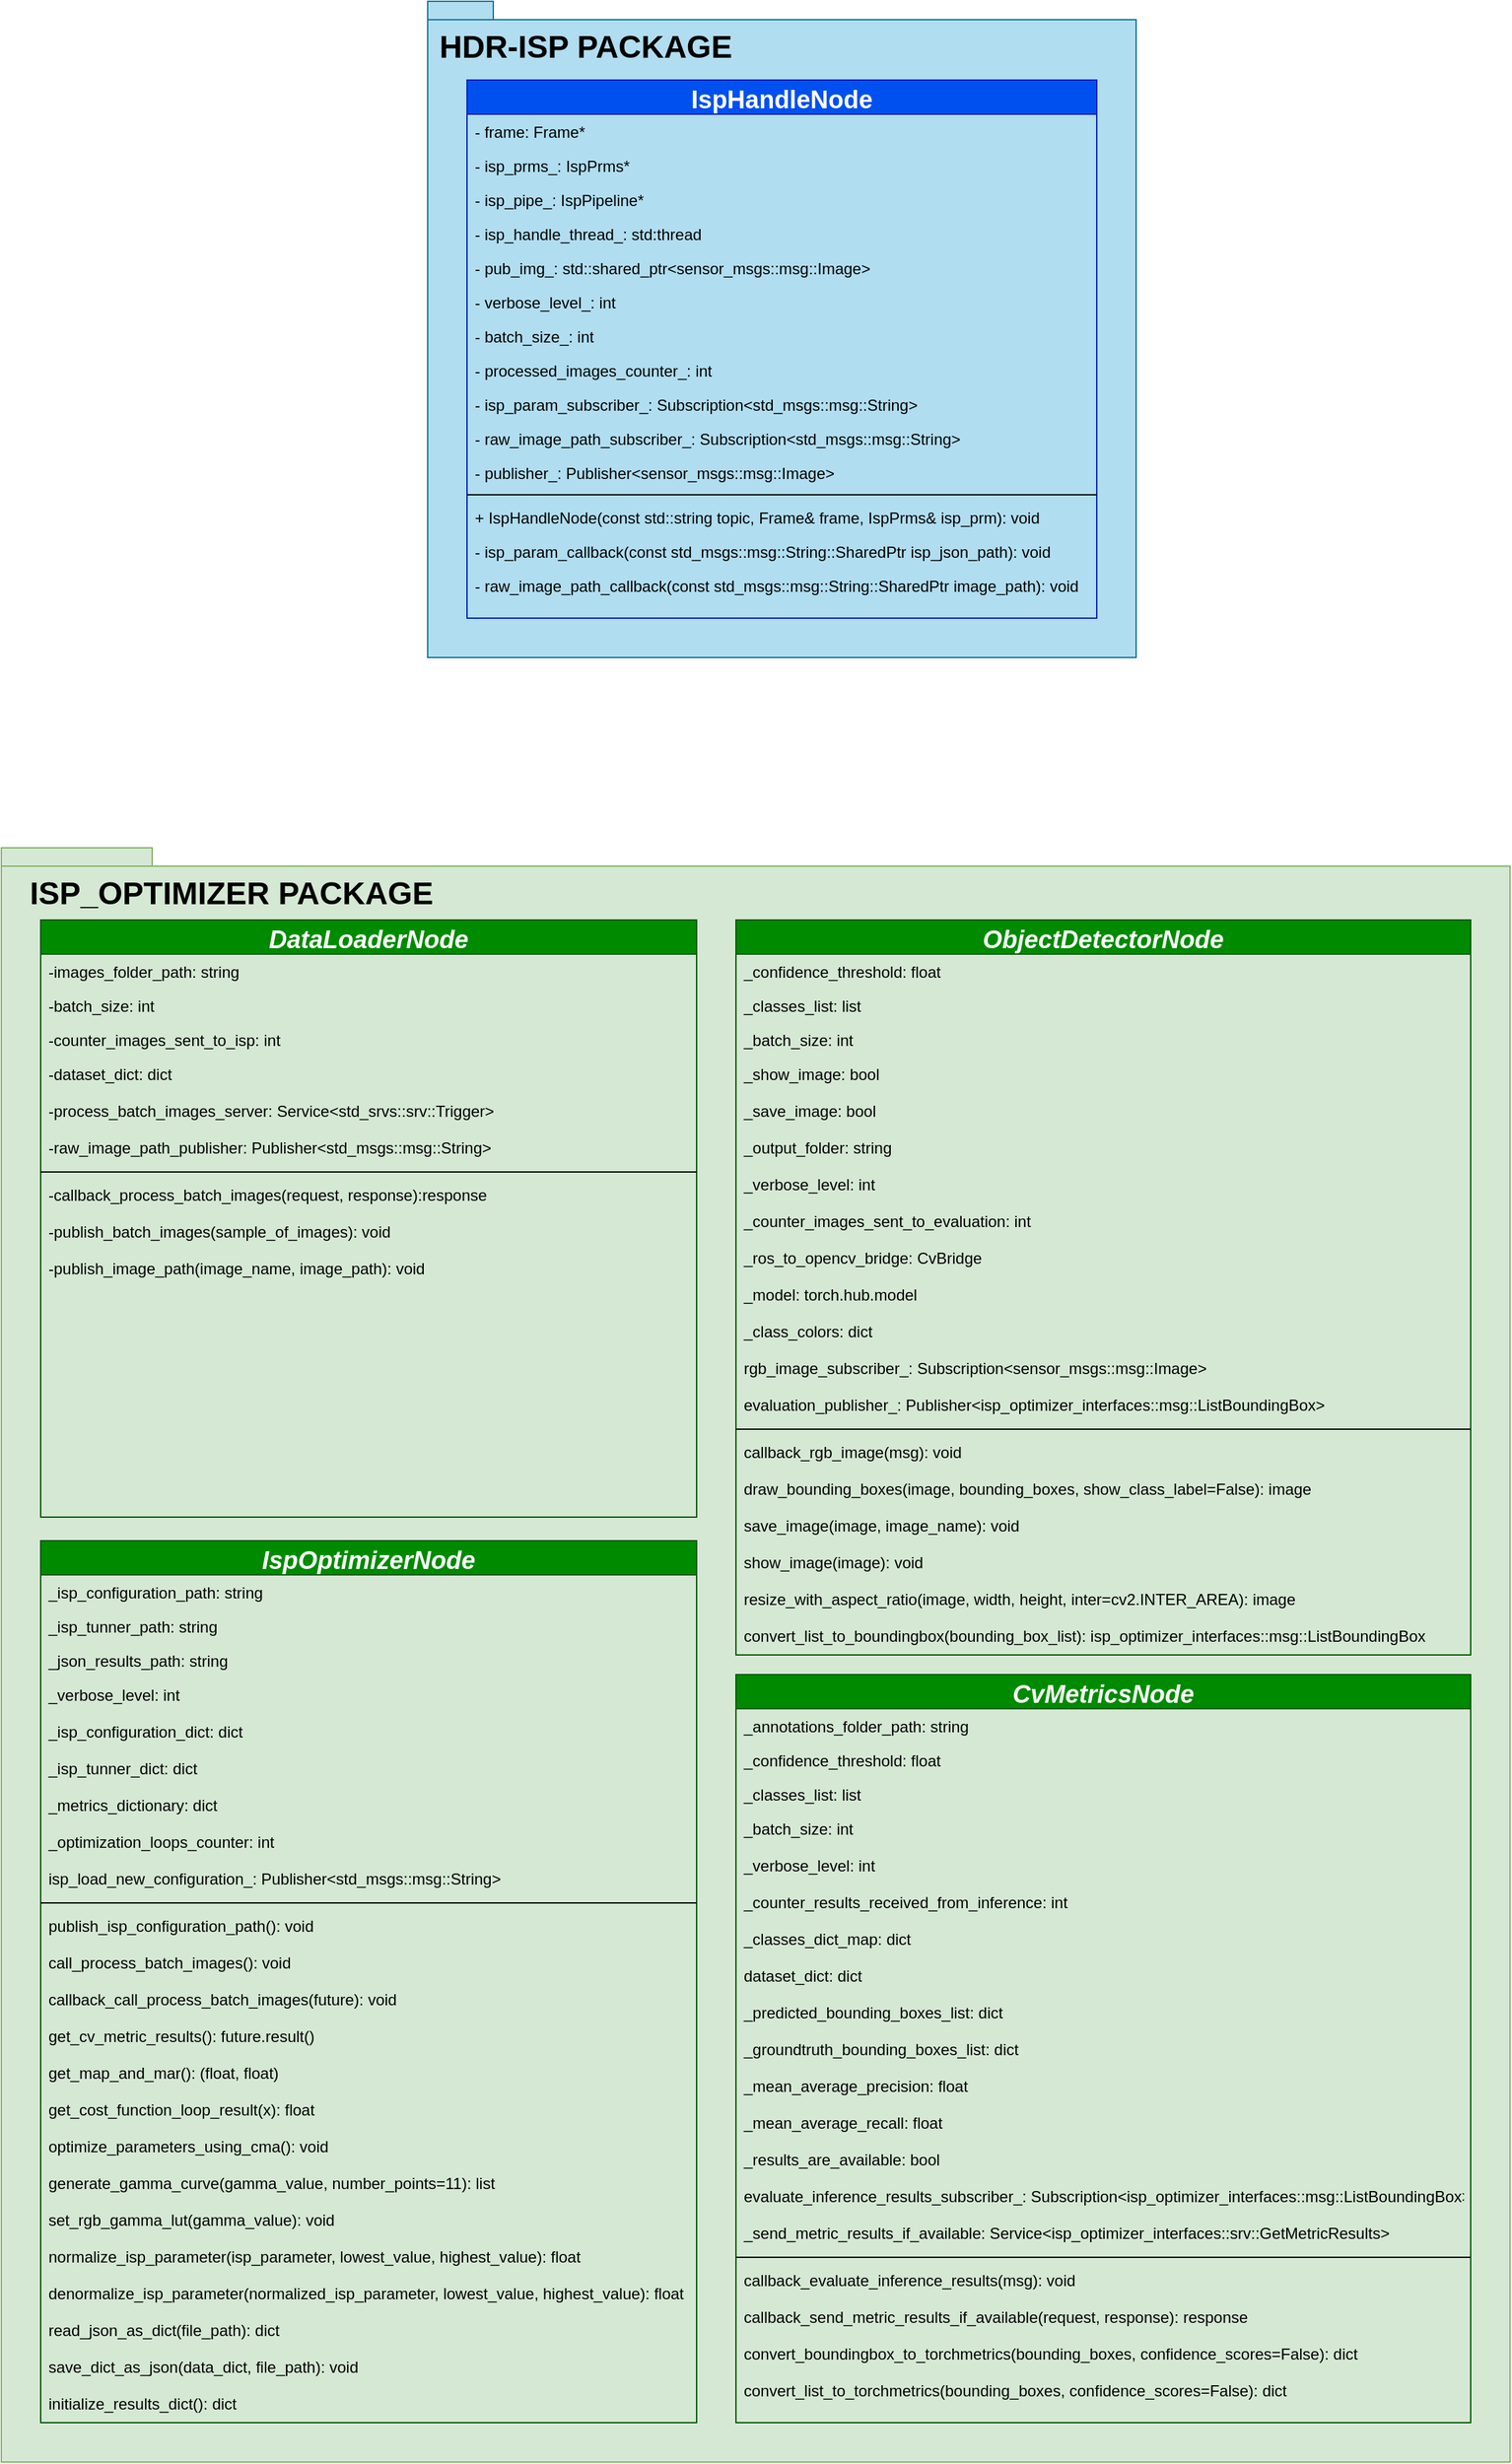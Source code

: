 <mxfile version="24.6.4" type="device" pages="2">
  <diagram id="C5RBs43oDa-KdzZeNtuy" name="Class Diagram">
    <mxGraphModel dx="5607" dy="2650" grid="1" gridSize="10" guides="1" tooltips="1" connect="1" arrows="1" fold="1" page="1" pageScale="1" pageWidth="827" pageHeight="1169" math="0" shadow="0">
      <root>
        <mxCell id="WIyWlLk6GJQsqaUBKTNV-0" />
        <mxCell id="WIyWlLk6GJQsqaUBKTNV-1" parent="WIyWlLk6GJQsqaUBKTNV-0" />
        <mxCell id="kDrnVVFbl9vxIAYJy3f7-69" value="" style="group" vertex="1" connectable="0" parent="WIyWlLk6GJQsqaUBKTNV-1">
          <mxGeometry x="-600" y="980" width="1150" height="1230" as="geometry" />
        </mxCell>
        <mxCell id="kDrnVVFbl9vxIAYJy3f7-65" value="" style="shape=folder;fontStyle=1;spacingTop=10;tabWidth=40;tabHeight=14;tabPosition=left;html=1;whiteSpace=wrap;fillColor=#d5e8d4;strokeColor=#82b366;" vertex="1" parent="kDrnVVFbl9vxIAYJy3f7-69">
          <mxGeometry width="1150" height="1230" as="geometry" />
        </mxCell>
        <mxCell id="zkfFHV4jXpPFQw0GAbJ--0" value="DataLoaderNode" style="swimlane;fontStyle=3;align=center;verticalAlign=middle;childLayout=stackLayout;horizontal=1;startSize=26;horizontalStack=0;resizeParent=1;resizeLast=0;collapsible=1;marginBottom=0;rounded=0;shadow=0;strokeWidth=1;fillColor=#008a00;fontColor=#ffffff;strokeColor=#005700;backgroundOutline=0;fontSize=19;" parent="kDrnVVFbl9vxIAYJy3f7-69" vertex="1">
          <mxGeometry x="30" y="55" width="500" height="455" as="geometry">
            <mxRectangle x="80" y="20" width="160" height="26" as="alternateBounds" />
          </mxGeometry>
        </mxCell>
        <mxCell id="zkfFHV4jXpPFQw0GAbJ--1" value="-images_folder_path: string" style="text;align=left;verticalAlign=top;spacingLeft=4;spacingRight=4;overflow=hidden;rotatable=0;points=[[0,0.5],[1,0.5]];portConstraint=eastwest;" parent="zkfFHV4jXpPFQw0GAbJ--0" vertex="1">
          <mxGeometry y="26" width="500" height="26" as="geometry" />
        </mxCell>
        <mxCell id="zkfFHV4jXpPFQw0GAbJ--2" value="-batch_size: int" style="text;align=left;verticalAlign=top;spacingLeft=4;spacingRight=4;overflow=hidden;rotatable=0;points=[[0,0.5],[1,0.5]];portConstraint=eastwest;rounded=0;shadow=0;html=0;" parent="zkfFHV4jXpPFQw0GAbJ--0" vertex="1">
          <mxGeometry y="52" width="500" height="26" as="geometry" />
        </mxCell>
        <mxCell id="zkfFHV4jXpPFQw0GAbJ--3" value="-counter_images_sent_to_isp: int" style="text;align=left;verticalAlign=top;spacingLeft=4;spacingRight=4;overflow=hidden;rotatable=0;points=[[0,0.5],[1,0.5]];portConstraint=eastwest;rounded=0;shadow=0;html=0;" parent="zkfFHV4jXpPFQw0GAbJ--0" vertex="1">
          <mxGeometry y="78" width="500" height="26" as="geometry" />
        </mxCell>
        <mxCell id="2DIUROAIxmLUo2EhKrVh-1" value="-dataset_dict: dict" style="text;align=left;verticalAlign=top;spacingLeft=4;spacingRight=4;overflow=hidden;rotatable=0;points=[[0,0.5],[1,0.5]];portConstraint=eastwest;" parent="zkfFHV4jXpPFQw0GAbJ--0" vertex="1">
          <mxGeometry y="104" width="500" height="28" as="geometry" />
        </mxCell>
        <mxCell id="2DIUROAIxmLUo2EhKrVh-2" value="-process_batch_images_server: Service&lt;std_srvs::srv::Trigger&gt;" style="text;align=left;verticalAlign=top;spacingLeft=4;spacingRight=4;overflow=hidden;rotatable=0;points=[[0,0.5],[1,0.5]];portConstraint=eastwest;" parent="zkfFHV4jXpPFQw0GAbJ--0" vertex="1">
          <mxGeometry y="132" width="500" height="28" as="geometry" />
        </mxCell>
        <mxCell id="2DIUROAIxmLUo2EhKrVh-3" value="-raw_image_path_publisher: Publisher&lt;std_msgs::msg::String&gt; " style="text;align=left;verticalAlign=top;spacingLeft=4;spacingRight=4;overflow=hidden;rotatable=0;points=[[0,0.5],[1,0.5]];portConstraint=eastwest;" parent="zkfFHV4jXpPFQw0GAbJ--0" vertex="1">
          <mxGeometry y="160" width="500" height="28" as="geometry" />
        </mxCell>
        <mxCell id="zkfFHV4jXpPFQw0GAbJ--4" value="" style="line;html=1;strokeWidth=1;align=left;verticalAlign=middle;spacingTop=-1;spacingLeft=3;spacingRight=3;rotatable=0;labelPosition=right;points=[];portConstraint=eastwest;" parent="zkfFHV4jXpPFQw0GAbJ--0" vertex="1">
          <mxGeometry y="188" width="500" height="8" as="geometry" />
        </mxCell>
        <mxCell id="2DIUROAIxmLUo2EhKrVh-6" value="-callback_process_batch_images(request, response):response" style="text;align=left;verticalAlign=top;spacingLeft=4;spacingRight=4;overflow=hidden;rotatable=0;points=[[0,0.5],[1,0.5]];portConstraint=eastwest;" parent="zkfFHV4jXpPFQw0GAbJ--0" vertex="1">
          <mxGeometry y="196" width="500" height="28" as="geometry" />
        </mxCell>
        <mxCell id="2DIUROAIxmLUo2EhKrVh-7" value="-publish_batch_images(sample_of_images): void" style="text;align=left;verticalAlign=top;spacingLeft=4;spacingRight=4;overflow=hidden;rotatable=0;points=[[0,0.5],[1,0.5]];portConstraint=eastwest;" parent="zkfFHV4jXpPFQw0GAbJ--0" vertex="1">
          <mxGeometry y="224" width="500" height="28" as="geometry" />
        </mxCell>
        <mxCell id="kDrnVVFbl9vxIAYJy3f7-27" value="-publish_image_path(image_name, image_path): void" style="text;align=left;verticalAlign=top;spacingLeft=4;spacingRight=4;overflow=hidden;rotatable=0;points=[[0,0.5],[1,0.5]];portConstraint=eastwest;" vertex="1" parent="zkfFHV4jXpPFQw0GAbJ--0">
          <mxGeometry y="252" width="500" height="28" as="geometry" />
        </mxCell>
        <mxCell id="2DIUROAIxmLUo2EhKrVh-14" value="ObjectDetectorNode" style="swimlane;fontStyle=3;align=center;verticalAlign=middle;childLayout=stackLayout;horizontal=1;startSize=26;horizontalStack=0;resizeParent=1;resizeLast=0;collapsible=1;marginBottom=0;rounded=0;shadow=0;strokeWidth=1;fillColor=#008a00;fontColor=#ffffff;strokeColor=#005700;backgroundOutline=0;fontSize=19;" parent="kDrnVVFbl9vxIAYJy3f7-69" vertex="1">
          <mxGeometry x="560" y="55" width="560" height="560" as="geometry">
            <mxRectangle x="80" y="20" width="160" height="26" as="alternateBounds" />
          </mxGeometry>
        </mxCell>
        <mxCell id="2DIUROAIxmLUo2EhKrVh-15" value="_confidence_threshold: float" style="text;align=left;verticalAlign=top;spacingLeft=4;spacingRight=4;overflow=hidden;rotatable=0;points=[[0,0.5],[1,0.5]];portConstraint=eastwest;" parent="2DIUROAIxmLUo2EhKrVh-14" vertex="1">
          <mxGeometry y="26" width="560" height="26" as="geometry" />
        </mxCell>
        <mxCell id="2DIUROAIxmLUo2EhKrVh-17" value="_classes_list: list" style="text;align=left;verticalAlign=top;spacingLeft=4;spacingRight=4;overflow=hidden;rotatable=0;points=[[0,0.5],[1,0.5]];portConstraint=eastwest;rounded=0;shadow=0;html=0;" parent="2DIUROAIxmLUo2EhKrVh-14" vertex="1">
          <mxGeometry y="52" width="560" height="26" as="geometry" />
        </mxCell>
        <mxCell id="2DIUROAIxmLUo2EhKrVh-16" value="_batch_size: int" style="text;align=left;verticalAlign=top;spacingLeft=4;spacingRight=4;overflow=hidden;rotatable=0;points=[[0,0.5],[1,0.5]];portConstraint=eastwest;rounded=0;shadow=0;html=0;" parent="2DIUROAIxmLUo2EhKrVh-14" vertex="1">
          <mxGeometry y="78" width="560" height="26" as="geometry" />
        </mxCell>
        <mxCell id="2DIUROAIxmLUo2EhKrVh-18" value="_show_image: bool" style="text;align=left;verticalAlign=top;spacingLeft=4;spacingRight=4;overflow=hidden;rotatable=0;points=[[0,0.5],[1,0.5]];portConstraint=eastwest;" parent="2DIUROAIxmLUo2EhKrVh-14" vertex="1">
          <mxGeometry y="104" width="560" height="28" as="geometry" />
        </mxCell>
        <mxCell id="kDrnVVFbl9vxIAYJy3f7-31" value="_save_image: bool" style="text;align=left;verticalAlign=top;spacingLeft=4;spacingRight=4;overflow=hidden;rotatable=0;points=[[0,0.5],[1,0.5]];portConstraint=eastwest;" vertex="1" parent="2DIUROAIxmLUo2EhKrVh-14">
          <mxGeometry y="132" width="560" height="28" as="geometry" />
        </mxCell>
        <mxCell id="kDrnVVFbl9vxIAYJy3f7-32" value="_output_folder: string" style="text;align=left;verticalAlign=top;spacingLeft=4;spacingRight=4;overflow=hidden;rotatable=0;points=[[0,0.5],[1,0.5]];portConstraint=eastwest;" vertex="1" parent="2DIUROAIxmLUo2EhKrVh-14">
          <mxGeometry y="160" width="560" height="28" as="geometry" />
        </mxCell>
        <mxCell id="kDrnVVFbl9vxIAYJy3f7-33" value="_verbose_level: int" style="text;align=left;verticalAlign=top;spacingLeft=4;spacingRight=4;overflow=hidden;rotatable=0;points=[[0,0.5],[1,0.5]];portConstraint=eastwest;" vertex="1" parent="2DIUROAIxmLUo2EhKrVh-14">
          <mxGeometry y="188" width="560" height="28" as="geometry" />
        </mxCell>
        <mxCell id="kDrnVVFbl9vxIAYJy3f7-34" value="_counter_images_sent_to_evaluation: int" style="text;align=left;verticalAlign=top;spacingLeft=4;spacingRight=4;overflow=hidden;rotatable=0;points=[[0,0.5],[1,0.5]];portConstraint=eastwest;" vertex="1" parent="2DIUROAIxmLUo2EhKrVh-14">
          <mxGeometry y="216" width="560" height="28" as="geometry" />
        </mxCell>
        <mxCell id="kDrnVVFbl9vxIAYJy3f7-35" value="_ros_to_opencv_bridge: CvBridge" style="text;align=left;verticalAlign=top;spacingLeft=4;spacingRight=4;overflow=hidden;rotatable=0;points=[[0,0.5],[1,0.5]];portConstraint=eastwest;" vertex="1" parent="2DIUROAIxmLUo2EhKrVh-14">
          <mxGeometry y="244" width="560" height="28" as="geometry" />
        </mxCell>
        <mxCell id="kDrnVVFbl9vxIAYJy3f7-36" value="_model: torch.hub.model" style="text;align=left;verticalAlign=top;spacingLeft=4;spacingRight=4;overflow=hidden;rotatable=0;points=[[0,0.5],[1,0.5]];portConstraint=eastwest;" vertex="1" parent="2DIUROAIxmLUo2EhKrVh-14">
          <mxGeometry y="272" width="560" height="28" as="geometry" />
        </mxCell>
        <mxCell id="kDrnVVFbl9vxIAYJy3f7-37" value="_class_colors: dict" style="text;align=left;verticalAlign=top;spacingLeft=4;spacingRight=4;overflow=hidden;rotatable=0;points=[[0,0.5],[1,0.5]];portConstraint=eastwest;" vertex="1" parent="2DIUROAIxmLUo2EhKrVh-14">
          <mxGeometry y="300" width="560" height="28" as="geometry" />
        </mxCell>
        <mxCell id="2DIUROAIxmLUo2EhKrVh-19" value="rgb_image_subscriber_: Subscription&lt;sensor_msgs::msg::Image&gt;" style="text;align=left;verticalAlign=top;spacingLeft=4;spacingRight=4;overflow=hidden;rotatable=0;points=[[0,0.5],[1,0.5]];portConstraint=eastwest;" parent="2DIUROAIxmLUo2EhKrVh-14" vertex="1">
          <mxGeometry y="328" width="560" height="28" as="geometry" />
        </mxCell>
        <mxCell id="2DIUROAIxmLUo2EhKrVh-20" value="evaluation_publisher_: Publisher&lt;isp_optimizer_interfaces::msg::ListBoundingBox&gt;" style="text;align=left;verticalAlign=top;spacingLeft=4;spacingRight=4;overflow=hidden;rotatable=0;points=[[0,0.5],[1,0.5]];portConstraint=eastwest;" parent="2DIUROAIxmLUo2EhKrVh-14" vertex="1">
          <mxGeometry y="356" width="560" height="28" as="geometry" />
        </mxCell>
        <mxCell id="2DIUROAIxmLUo2EhKrVh-21" value="" style="line;html=1;strokeWidth=1;align=left;verticalAlign=middle;spacingTop=-1;spacingLeft=3;spacingRight=3;rotatable=0;labelPosition=right;points=[];portConstraint=eastwest;" parent="2DIUROAIxmLUo2EhKrVh-14" vertex="1">
          <mxGeometry y="384" width="560" height="8" as="geometry" />
        </mxCell>
        <mxCell id="2DIUROAIxmLUo2EhKrVh-22" value="callback_rgb_image(msg): void" style="text;align=left;verticalAlign=top;spacingLeft=4;spacingRight=4;overflow=hidden;rotatable=0;points=[[0,0.5],[1,0.5]];portConstraint=eastwest;" parent="2DIUROAIxmLUo2EhKrVh-14" vertex="1">
          <mxGeometry y="392" width="560" height="28" as="geometry" />
        </mxCell>
        <mxCell id="2DIUROAIxmLUo2EhKrVh-23" value="draw_bounding_boxes(image, bounding_boxes, show_class_label=False): image" style="text;align=left;verticalAlign=top;spacingLeft=4;spacingRight=4;overflow=hidden;rotatable=0;points=[[0,0.5],[1,0.5]];portConstraint=eastwest;" parent="2DIUROAIxmLUo2EhKrVh-14" vertex="1">
          <mxGeometry y="420" width="560" height="28" as="geometry" />
        </mxCell>
        <mxCell id="2DIUROAIxmLUo2EhKrVh-24" value="save_image(image, image_name): void" style="text;align=left;verticalAlign=top;spacingLeft=4;spacingRight=4;overflow=hidden;rotatable=0;points=[[0,0.5],[1,0.5]];portConstraint=eastwest;" parent="2DIUROAIxmLUo2EhKrVh-14" vertex="1">
          <mxGeometry y="448" width="560" height="28" as="geometry" />
        </mxCell>
        <mxCell id="2DIUROAIxmLUo2EhKrVh-25" value="show_image(image): void" style="text;align=left;verticalAlign=top;spacingLeft=4;spacingRight=4;overflow=hidden;rotatable=0;points=[[0,0.5],[1,0.5]];portConstraint=eastwest;" parent="2DIUROAIxmLUo2EhKrVh-14" vertex="1">
          <mxGeometry y="476" width="560" height="28" as="geometry" />
        </mxCell>
        <mxCell id="kDrnVVFbl9vxIAYJy3f7-38" value="resize_with_aspect_ratio(image, width, height, inter=cv2.INTER_AREA): image" style="text;align=left;verticalAlign=top;spacingLeft=4;spacingRight=4;overflow=hidden;rotatable=0;points=[[0,0.5],[1,0.5]];portConstraint=eastwest;" vertex="1" parent="2DIUROAIxmLUo2EhKrVh-14">
          <mxGeometry y="504" width="560" height="28" as="geometry" />
        </mxCell>
        <mxCell id="kDrnVVFbl9vxIAYJy3f7-39" value="convert_list_to_boundingbox(bounding_box_list): isp_optimizer_interfaces::msg::ListBoundingBox" style="text;align=left;verticalAlign=top;spacingLeft=4;spacingRight=4;overflow=hidden;rotatable=0;points=[[0,0.5],[1,0.5]];portConstraint=eastwest;" vertex="1" parent="2DIUROAIxmLUo2EhKrVh-14">
          <mxGeometry y="532" width="560" height="28" as="geometry" />
        </mxCell>
        <mxCell id="kDrnVVFbl9vxIAYJy3f7-0" value="CvMetricsNode" style="swimlane;fontStyle=3;align=center;verticalAlign=middle;childLayout=stackLayout;horizontal=1;startSize=26;horizontalStack=0;resizeParent=1;resizeLast=0;collapsible=1;marginBottom=0;rounded=0;shadow=0;strokeWidth=1;fillColor=#008a00;fontColor=#ffffff;strokeColor=#005700;backgroundOutline=0;fontSize=19;" vertex="1" parent="kDrnVVFbl9vxIAYJy3f7-69">
          <mxGeometry x="560" y="630" width="560" height="570" as="geometry">
            <mxRectangle x="80" y="20" width="160" height="26" as="alternateBounds" />
          </mxGeometry>
        </mxCell>
        <mxCell id="kDrnVVFbl9vxIAYJy3f7-1" value="_annotations_folder_path: string" style="text;align=left;verticalAlign=top;spacingLeft=4;spacingRight=4;overflow=hidden;rotatable=0;points=[[0,0.5],[1,0.5]];portConstraint=eastwest;" vertex="1" parent="kDrnVVFbl9vxIAYJy3f7-0">
          <mxGeometry y="26" width="560" height="26" as="geometry" />
        </mxCell>
        <mxCell id="kDrnVVFbl9vxIAYJy3f7-2" value="_confidence_threshold: float" style="text;align=left;verticalAlign=top;spacingLeft=4;spacingRight=4;overflow=hidden;rotatable=0;points=[[0,0.5],[1,0.5]];portConstraint=eastwest;rounded=0;shadow=0;html=0;" vertex="1" parent="kDrnVVFbl9vxIAYJy3f7-0">
          <mxGeometry y="52" width="560" height="26" as="geometry" />
        </mxCell>
        <mxCell id="kDrnVVFbl9vxIAYJy3f7-3" value="_classes_list: list" style="text;align=left;verticalAlign=top;spacingLeft=4;spacingRight=4;overflow=hidden;rotatable=0;points=[[0,0.5],[1,0.5]];portConstraint=eastwest;rounded=0;shadow=0;html=0;" vertex="1" parent="kDrnVVFbl9vxIAYJy3f7-0">
          <mxGeometry y="78" width="560" height="26" as="geometry" />
        </mxCell>
        <mxCell id="kDrnVVFbl9vxIAYJy3f7-4" value="_batch_size: int" style="text;align=left;verticalAlign=top;spacingLeft=4;spacingRight=4;overflow=hidden;rotatable=0;points=[[0,0.5],[1,0.5]];portConstraint=eastwest;" vertex="1" parent="kDrnVVFbl9vxIAYJy3f7-0">
          <mxGeometry y="104" width="560" height="28" as="geometry" />
        </mxCell>
        <mxCell id="kDrnVVFbl9vxIAYJy3f7-41" value="_verbose_level: int" style="text;align=left;verticalAlign=top;spacingLeft=4;spacingRight=4;overflow=hidden;rotatable=0;points=[[0,0.5],[1,0.5]];portConstraint=eastwest;" vertex="1" parent="kDrnVVFbl9vxIAYJy3f7-0">
          <mxGeometry y="132" width="560" height="28" as="geometry" />
        </mxCell>
        <mxCell id="kDrnVVFbl9vxIAYJy3f7-42" value="_counter_results_received_from_inference: int" style="text;align=left;verticalAlign=top;spacingLeft=4;spacingRight=4;overflow=hidden;rotatable=0;points=[[0,0.5],[1,0.5]];portConstraint=eastwest;" vertex="1" parent="kDrnVVFbl9vxIAYJy3f7-0">
          <mxGeometry y="160" width="560" height="28" as="geometry" />
        </mxCell>
        <mxCell id="kDrnVVFbl9vxIAYJy3f7-40" value="_classes_dict_map: dict" style="text;align=left;verticalAlign=top;spacingLeft=4;spacingRight=4;overflow=hidden;rotatable=0;points=[[0,0.5],[1,0.5]];portConstraint=eastwest;" vertex="1" parent="kDrnVVFbl9vxIAYJy3f7-0">
          <mxGeometry y="188" width="560" height="28" as="geometry" />
        </mxCell>
        <mxCell id="kDrnVVFbl9vxIAYJy3f7-43" value="dataset_dict: dict" style="text;align=left;verticalAlign=top;spacingLeft=4;spacingRight=4;overflow=hidden;rotatable=0;points=[[0,0.5],[1,0.5]];portConstraint=eastwest;" vertex="1" parent="kDrnVVFbl9vxIAYJy3f7-0">
          <mxGeometry y="216" width="560" height="28" as="geometry" />
        </mxCell>
        <mxCell id="kDrnVVFbl9vxIAYJy3f7-44" value="_predicted_bounding_boxes_list: dict" style="text;align=left;verticalAlign=top;spacingLeft=4;spacingRight=4;overflow=hidden;rotatable=0;points=[[0,0.5],[1,0.5]];portConstraint=eastwest;" vertex="1" parent="kDrnVVFbl9vxIAYJy3f7-0">
          <mxGeometry y="244" width="560" height="28" as="geometry" />
        </mxCell>
        <mxCell id="kDrnVVFbl9vxIAYJy3f7-45" value="_groundtruth_bounding_boxes_list: dict" style="text;align=left;verticalAlign=top;spacingLeft=4;spacingRight=4;overflow=hidden;rotatable=0;points=[[0,0.5],[1,0.5]];portConstraint=eastwest;" vertex="1" parent="kDrnVVFbl9vxIAYJy3f7-0">
          <mxGeometry y="272" width="560" height="28" as="geometry" />
        </mxCell>
        <mxCell id="kDrnVVFbl9vxIAYJy3f7-46" value="_mean_average_precision: float" style="text;align=left;verticalAlign=top;spacingLeft=4;spacingRight=4;overflow=hidden;rotatable=0;points=[[0,0.5],[1,0.5]];portConstraint=eastwest;" vertex="1" parent="kDrnVVFbl9vxIAYJy3f7-0">
          <mxGeometry y="300" width="560" height="28" as="geometry" />
        </mxCell>
        <mxCell id="kDrnVVFbl9vxIAYJy3f7-47" value="_mean_average_recall: float" style="text;align=left;verticalAlign=top;spacingLeft=4;spacingRight=4;overflow=hidden;rotatable=0;points=[[0,0.5],[1,0.5]];portConstraint=eastwest;" vertex="1" parent="kDrnVVFbl9vxIAYJy3f7-0">
          <mxGeometry y="328" width="560" height="28" as="geometry" />
        </mxCell>
        <mxCell id="kDrnVVFbl9vxIAYJy3f7-48" value="_results_are_available: bool" style="text;align=left;verticalAlign=top;spacingLeft=4;spacingRight=4;overflow=hidden;rotatable=0;points=[[0,0.5],[1,0.5]];portConstraint=eastwest;" vertex="1" parent="kDrnVVFbl9vxIAYJy3f7-0">
          <mxGeometry y="356" width="560" height="28" as="geometry" />
        </mxCell>
        <mxCell id="kDrnVVFbl9vxIAYJy3f7-5" value="evaluate_inference_results_subscriber_: Subscription&lt;isp_optimizer_interfaces::msg::ListBoundingBox&gt;" style="text;align=left;verticalAlign=top;spacingLeft=4;spacingRight=4;overflow=hidden;rotatable=0;points=[[0,0.5],[1,0.5]];portConstraint=eastwest;" vertex="1" parent="kDrnVVFbl9vxIAYJy3f7-0">
          <mxGeometry y="384" width="560" height="28" as="geometry" />
        </mxCell>
        <mxCell id="kDrnVVFbl9vxIAYJy3f7-6" value="_send_metric_results_if_available: Service&lt;isp_optimizer_interfaces::srv::GetMetricResults&gt;" style="text;align=left;verticalAlign=top;spacingLeft=4;spacingRight=4;overflow=hidden;rotatable=0;points=[[0,0.5],[1,0.5]];portConstraint=eastwest;" vertex="1" parent="kDrnVVFbl9vxIAYJy3f7-0">
          <mxGeometry y="412" width="560" height="28" as="geometry" />
        </mxCell>
        <mxCell id="kDrnVVFbl9vxIAYJy3f7-7" value="" style="line;html=1;strokeWidth=1;align=left;verticalAlign=middle;spacingTop=-1;spacingLeft=3;spacingRight=3;rotatable=0;labelPosition=right;points=[];portConstraint=eastwest;" vertex="1" parent="kDrnVVFbl9vxIAYJy3f7-0">
          <mxGeometry y="440" width="560" height="8" as="geometry" />
        </mxCell>
        <mxCell id="kDrnVVFbl9vxIAYJy3f7-8" value="callback_evaluate_inference_results(msg): void" style="text;align=left;verticalAlign=top;spacingLeft=4;spacingRight=4;overflow=hidden;rotatable=0;points=[[0,0.5],[1,0.5]];portConstraint=eastwest;" vertex="1" parent="kDrnVVFbl9vxIAYJy3f7-0">
          <mxGeometry y="448" width="560" height="28" as="geometry" />
        </mxCell>
        <mxCell id="kDrnVVFbl9vxIAYJy3f7-9" value="callback_send_metric_results_if_available(request, response): response" style="text;align=left;verticalAlign=top;spacingLeft=4;spacingRight=4;overflow=hidden;rotatable=0;points=[[0,0.5],[1,0.5]];portConstraint=eastwest;" vertex="1" parent="kDrnVVFbl9vxIAYJy3f7-0">
          <mxGeometry y="476" width="560" height="28" as="geometry" />
        </mxCell>
        <mxCell id="kDrnVVFbl9vxIAYJy3f7-10" value="convert_boundingbox_to_torchmetrics(bounding_boxes, confidence_scores=False): dict" style="text;align=left;verticalAlign=top;spacingLeft=4;spacingRight=4;overflow=hidden;rotatable=0;points=[[0,0.5],[1,0.5]];portConstraint=eastwest;" vertex="1" parent="kDrnVVFbl9vxIAYJy3f7-0">
          <mxGeometry y="504" width="560" height="28" as="geometry" />
        </mxCell>
        <mxCell id="kDrnVVFbl9vxIAYJy3f7-11" value="convert_list_to_torchmetrics(bounding_boxes, confidence_scores=False): dict" style="text;align=left;verticalAlign=top;spacingLeft=4;spacingRight=4;overflow=hidden;rotatable=0;points=[[0,0.5],[1,0.5]];portConstraint=eastwest;" vertex="1" parent="kDrnVVFbl9vxIAYJy3f7-0">
          <mxGeometry y="532" width="560" height="28" as="geometry" />
        </mxCell>
        <mxCell id="kDrnVVFbl9vxIAYJy3f7-12" value="IspOptimizerNode" style="swimlane;fontStyle=3;align=center;verticalAlign=middle;childLayout=stackLayout;horizontal=1;startSize=26;horizontalStack=0;resizeParent=1;resizeLast=0;collapsible=1;marginBottom=0;rounded=0;shadow=0;strokeWidth=1;fillColor=#008a00;fontColor=#ffffff;strokeColor=#005700;backgroundOutline=0;fontSize=19;" vertex="1" parent="kDrnVVFbl9vxIAYJy3f7-69">
          <mxGeometry x="30" y="528" width="500" height="672" as="geometry">
            <mxRectangle x="80" y="20" width="160" height="26" as="alternateBounds" />
          </mxGeometry>
        </mxCell>
        <mxCell id="kDrnVVFbl9vxIAYJy3f7-13" value="_isp_configuration_path: string" style="text;align=left;verticalAlign=top;spacingLeft=4;spacingRight=4;overflow=hidden;rotatable=0;points=[[0,0.5],[1,0.5]];portConstraint=eastwest;" vertex="1" parent="kDrnVVFbl9vxIAYJy3f7-12">
          <mxGeometry y="26" width="500" height="26" as="geometry" />
        </mxCell>
        <mxCell id="kDrnVVFbl9vxIAYJy3f7-14" value="_isp_tunner_path: string" style="text;align=left;verticalAlign=top;spacingLeft=4;spacingRight=4;overflow=hidden;rotatable=0;points=[[0,0.5],[1,0.5]];portConstraint=eastwest;rounded=0;shadow=0;html=0;" vertex="1" parent="kDrnVVFbl9vxIAYJy3f7-12">
          <mxGeometry y="52" width="500" height="26" as="geometry" />
        </mxCell>
        <mxCell id="kDrnVVFbl9vxIAYJy3f7-15" value="_json_results_path: string" style="text;align=left;verticalAlign=top;spacingLeft=4;spacingRight=4;overflow=hidden;rotatable=0;points=[[0,0.5],[1,0.5]];portConstraint=eastwest;rounded=0;shadow=0;html=0;" vertex="1" parent="kDrnVVFbl9vxIAYJy3f7-12">
          <mxGeometry y="78" width="500" height="26" as="geometry" />
        </mxCell>
        <mxCell id="kDrnVVFbl9vxIAYJy3f7-16" value="_verbose_level: int" style="text;align=left;verticalAlign=top;spacingLeft=4;spacingRight=4;overflow=hidden;rotatable=0;points=[[0,0.5],[1,0.5]];portConstraint=eastwest;" vertex="1" parent="kDrnVVFbl9vxIAYJy3f7-12">
          <mxGeometry y="104" width="500" height="28" as="geometry" />
        </mxCell>
        <mxCell id="kDrnVVFbl9vxIAYJy3f7-17" value="_isp_configuration_dict: dict" style="text;align=left;verticalAlign=top;spacingLeft=4;spacingRight=4;overflow=hidden;rotatable=0;points=[[0,0.5],[1,0.5]];portConstraint=eastwest;" vertex="1" parent="kDrnVVFbl9vxIAYJy3f7-12">
          <mxGeometry y="132" width="500" height="28" as="geometry" />
        </mxCell>
        <mxCell id="kDrnVVFbl9vxIAYJy3f7-18" value="_isp_tunner_dict: dict" style="text;align=left;verticalAlign=top;spacingLeft=4;spacingRight=4;overflow=hidden;rotatable=0;points=[[0,0.5],[1,0.5]];portConstraint=eastwest;" vertex="1" parent="kDrnVVFbl9vxIAYJy3f7-12">
          <mxGeometry y="160" width="500" height="28" as="geometry" />
        </mxCell>
        <mxCell id="kDrnVVFbl9vxIAYJy3f7-51" value="_metrics_dictionary: dict" style="text;align=left;verticalAlign=top;spacingLeft=4;spacingRight=4;overflow=hidden;rotatable=0;points=[[0,0.5],[1,0.5]];portConstraint=eastwest;" vertex="1" parent="kDrnVVFbl9vxIAYJy3f7-12">
          <mxGeometry y="188" width="500" height="28" as="geometry" />
        </mxCell>
        <mxCell id="kDrnVVFbl9vxIAYJy3f7-52" value="_optimization_loops_counter: int" style="text;align=left;verticalAlign=top;spacingLeft=4;spacingRight=4;overflow=hidden;rotatable=0;points=[[0,0.5],[1,0.5]];portConstraint=eastwest;" vertex="1" parent="kDrnVVFbl9vxIAYJy3f7-12">
          <mxGeometry y="216" width="500" height="28" as="geometry" />
        </mxCell>
        <mxCell id="kDrnVVFbl9vxIAYJy3f7-50" value="isp_load_new_configuration_: Publisher&lt;std_msgs::msg::String&gt;" style="text;align=left;verticalAlign=top;spacingLeft=4;spacingRight=4;overflow=hidden;rotatable=0;points=[[0,0.5],[1,0.5]];portConstraint=eastwest;" vertex="1" parent="kDrnVVFbl9vxIAYJy3f7-12">
          <mxGeometry y="244" width="500" height="28" as="geometry" />
        </mxCell>
        <mxCell id="kDrnVVFbl9vxIAYJy3f7-19" value="" style="line;html=1;strokeWidth=1;align=left;verticalAlign=middle;spacingTop=-1;spacingLeft=3;spacingRight=3;rotatable=0;labelPosition=right;points=[];portConstraint=eastwest;" vertex="1" parent="kDrnVVFbl9vxIAYJy3f7-12">
          <mxGeometry y="272" width="500" height="8" as="geometry" />
        </mxCell>
        <mxCell id="kDrnVVFbl9vxIAYJy3f7-20" value="publish_isp_configuration_path(): void" style="text;align=left;verticalAlign=top;spacingLeft=4;spacingRight=4;overflow=hidden;rotatable=0;points=[[0,0.5],[1,0.5]];portConstraint=eastwest;" vertex="1" parent="kDrnVVFbl9vxIAYJy3f7-12">
          <mxGeometry y="280" width="500" height="28" as="geometry" />
        </mxCell>
        <mxCell id="kDrnVVFbl9vxIAYJy3f7-21" value="call_process_batch_images(): void" style="text;align=left;verticalAlign=top;spacingLeft=4;spacingRight=4;overflow=hidden;rotatable=0;points=[[0,0.5],[1,0.5]];portConstraint=eastwest;" vertex="1" parent="kDrnVVFbl9vxIAYJy3f7-12">
          <mxGeometry y="308" width="500" height="28" as="geometry" />
        </mxCell>
        <mxCell id="kDrnVVFbl9vxIAYJy3f7-22" value="callback_call_process_batch_images(future): void" style="text;align=left;verticalAlign=top;spacingLeft=4;spacingRight=4;overflow=hidden;rotatable=0;points=[[0,0.5],[1,0.5]];portConstraint=eastwest;" vertex="1" parent="kDrnVVFbl9vxIAYJy3f7-12">
          <mxGeometry y="336" width="500" height="28" as="geometry" />
        </mxCell>
        <mxCell id="kDrnVVFbl9vxIAYJy3f7-23" value="get_cv_metric_results(): future.result()" style="text;align=left;verticalAlign=top;spacingLeft=4;spacingRight=4;overflow=hidden;rotatable=0;points=[[0,0.5],[1,0.5]];portConstraint=eastwest;" vertex="1" parent="kDrnVVFbl9vxIAYJy3f7-12">
          <mxGeometry y="364" width="500" height="28" as="geometry" />
        </mxCell>
        <mxCell id="kDrnVVFbl9vxIAYJy3f7-53" value="get_map_and_mar(): (float, float)" style="text;align=left;verticalAlign=top;spacingLeft=4;spacingRight=4;overflow=hidden;rotatable=0;points=[[0,0.5],[1,0.5]];portConstraint=eastwest;" vertex="1" parent="kDrnVVFbl9vxIAYJy3f7-12">
          <mxGeometry y="392" width="500" height="28" as="geometry" />
        </mxCell>
        <mxCell id="kDrnVVFbl9vxIAYJy3f7-54" value="get_cost_function_loop_result(x): float" style="text;align=left;verticalAlign=top;spacingLeft=4;spacingRight=4;overflow=hidden;rotatable=0;points=[[0,0.5],[1,0.5]];portConstraint=eastwest;" vertex="1" parent="kDrnVVFbl9vxIAYJy3f7-12">
          <mxGeometry y="420" width="500" height="28" as="geometry" />
        </mxCell>
        <mxCell id="kDrnVVFbl9vxIAYJy3f7-55" value="optimize_parameters_using_cma(): void" style="text;align=left;verticalAlign=top;spacingLeft=4;spacingRight=4;overflow=hidden;rotatable=0;points=[[0,0.5],[1,0.5]];portConstraint=eastwest;" vertex="1" parent="kDrnVVFbl9vxIAYJy3f7-12">
          <mxGeometry y="448" width="500" height="28" as="geometry" />
        </mxCell>
        <mxCell id="kDrnVVFbl9vxIAYJy3f7-56" value="generate_gamma_curve(gamma_value, number_points=11): list " style="text;align=left;verticalAlign=top;spacingLeft=4;spacingRight=4;overflow=hidden;rotatable=0;points=[[0,0.5],[1,0.5]];portConstraint=eastwest;" vertex="1" parent="kDrnVVFbl9vxIAYJy3f7-12">
          <mxGeometry y="476" width="500" height="28" as="geometry" />
        </mxCell>
        <mxCell id="kDrnVVFbl9vxIAYJy3f7-61" value="set_rgb_gamma_lut(gamma_value): void" style="text;align=left;verticalAlign=top;spacingLeft=4;spacingRight=4;overflow=hidden;rotatable=0;points=[[0,0.5],[1,0.5]];portConstraint=eastwest;" vertex="1" parent="kDrnVVFbl9vxIAYJy3f7-12">
          <mxGeometry y="504" width="500" height="28" as="geometry" />
        </mxCell>
        <mxCell id="kDrnVVFbl9vxIAYJy3f7-62" value="normalize_isp_parameter(isp_parameter, lowest_value, highest_value): float" style="text;align=left;verticalAlign=top;spacingLeft=4;spacingRight=4;overflow=hidden;rotatable=0;points=[[0,0.5],[1,0.5]];portConstraint=eastwest;" vertex="1" parent="kDrnVVFbl9vxIAYJy3f7-12">
          <mxGeometry y="532" width="500" height="28" as="geometry" />
        </mxCell>
        <mxCell id="kDrnVVFbl9vxIAYJy3f7-63" value="denormalize_isp_parameter(normalized_isp_parameter, lowest_value, highest_value): float" style="text;align=left;verticalAlign=top;spacingLeft=4;spacingRight=4;overflow=hidden;rotatable=0;points=[[0,0.5],[1,0.5]];portConstraint=eastwest;" vertex="1" parent="kDrnVVFbl9vxIAYJy3f7-12">
          <mxGeometry y="560" width="500" height="28" as="geometry" />
        </mxCell>
        <mxCell id="kDrnVVFbl9vxIAYJy3f7-58" value="read_json_as_dict(file_path): dict" style="text;align=left;verticalAlign=top;spacingLeft=4;spacingRight=4;overflow=hidden;rotatable=0;points=[[0,0.5],[1,0.5]];portConstraint=eastwest;" vertex="1" parent="kDrnVVFbl9vxIAYJy3f7-12">
          <mxGeometry y="588" width="500" height="28" as="geometry" />
        </mxCell>
        <mxCell id="kDrnVVFbl9vxIAYJy3f7-59" value="save_dict_as_json(data_dict, file_path): void" style="text;align=left;verticalAlign=top;spacingLeft=4;spacingRight=4;overflow=hidden;rotatable=0;points=[[0,0.5],[1,0.5]];portConstraint=eastwest;" vertex="1" parent="kDrnVVFbl9vxIAYJy3f7-12">
          <mxGeometry y="616" width="500" height="28" as="geometry" />
        </mxCell>
        <mxCell id="kDrnVVFbl9vxIAYJy3f7-60" value="initialize_results_dict(): dict" style="text;align=left;verticalAlign=top;spacingLeft=4;spacingRight=4;overflow=hidden;rotatable=0;points=[[0,0.5],[1,0.5]];portConstraint=eastwest;" vertex="1" parent="kDrnVVFbl9vxIAYJy3f7-12">
          <mxGeometry y="644" width="500" height="28" as="geometry" />
        </mxCell>
        <mxCell id="kDrnVVFbl9vxIAYJy3f7-67" value="ISP_OPTIMIZER PACKAGE" style="text;strokeColor=none;fillColor=none;html=1;fontSize=24;fontStyle=1;verticalAlign=middle;align=center;" vertex="1" parent="kDrnVVFbl9vxIAYJy3f7-69">
          <mxGeometry y="15" width="350" height="40" as="geometry" />
        </mxCell>
        <mxCell id="kDrnVVFbl9vxIAYJy3f7-72" value="" style="group" vertex="1" connectable="0" parent="WIyWlLk6GJQsqaUBKTNV-1">
          <mxGeometry x="-275" y="335" width="540" height="500" as="geometry" />
        </mxCell>
        <mxCell id="kDrnVVFbl9vxIAYJy3f7-70" value="" style="shape=folder;fontStyle=1;spacingTop=10;tabWidth=40;tabHeight=14;tabPosition=left;html=1;whiteSpace=wrap;fillColor=#b1ddf0;strokeColor=#10739e;" vertex="1" parent="kDrnVVFbl9vxIAYJy3f7-72">
          <mxGeometry width="540" height="500" as="geometry" />
        </mxCell>
        <mxCell id="zkfFHV4jXpPFQw0GAbJ--17" value="IspHandleNode" style="swimlane;fontStyle=1;align=center;verticalAlign=middle;childLayout=stackLayout;horizontal=1;startSize=26;horizontalStack=0;resizeParent=1;resizeLast=0;collapsible=1;marginBottom=0;rounded=0;shadow=0;strokeWidth=1;fillColor=#0050ef;strokeColor=#001DBC;fontSize=19;fontColor=#ffffff;" parent="kDrnVVFbl9vxIAYJy3f7-72" vertex="1">
          <mxGeometry x="30" y="60" width="480" height="410" as="geometry">
            <mxRectangle x="550" y="140" width="160" height="26" as="alternateBounds" />
          </mxGeometry>
        </mxCell>
        <mxCell id="zkfFHV4jXpPFQw0GAbJ--18" value="- frame: Frame*" style="text;align=left;verticalAlign=top;spacingLeft=4;spacingRight=4;overflow=hidden;rotatable=0;points=[[0,0.5],[1,0.5]];portConstraint=eastwest;" parent="zkfFHV4jXpPFQw0GAbJ--17" vertex="1">
          <mxGeometry y="26" width="480" height="26" as="geometry" />
        </mxCell>
        <mxCell id="zkfFHV4jXpPFQw0GAbJ--19" value="- isp_prms_: IspPrms*" style="text;align=left;verticalAlign=top;spacingLeft=4;spacingRight=4;overflow=hidden;rotatable=0;points=[[0,0.5],[1,0.5]];portConstraint=eastwest;rounded=0;shadow=0;html=0;" parent="zkfFHV4jXpPFQw0GAbJ--17" vertex="1">
          <mxGeometry y="52" width="480" height="26" as="geometry" />
        </mxCell>
        <mxCell id="zkfFHV4jXpPFQw0GAbJ--20" value="- isp_pipe_: IspPipeline*" style="text;align=left;verticalAlign=top;spacingLeft=4;spacingRight=4;overflow=hidden;rotatable=0;points=[[0,0.5],[1,0.5]];portConstraint=eastwest;rounded=0;shadow=0;html=0;" parent="zkfFHV4jXpPFQw0GAbJ--17" vertex="1">
          <mxGeometry y="78" width="480" height="26" as="geometry" />
        </mxCell>
        <mxCell id="zkfFHV4jXpPFQw0GAbJ--21" value="- isp_handle_thread_: std:thread" style="text;align=left;verticalAlign=top;spacingLeft=4;spacingRight=4;overflow=hidden;rotatable=0;points=[[0,0.5],[1,0.5]];portConstraint=eastwest;rounded=0;shadow=0;html=0;" parent="zkfFHV4jXpPFQw0GAbJ--17" vertex="1">
          <mxGeometry y="104" width="480" height="26" as="geometry" />
        </mxCell>
        <mxCell id="2DIUROAIxmLUo2EhKrVh-11" value="- pub_img_: std::shared_ptr&lt;sensor_msgs::msg::Image&gt;" style="text;align=left;verticalAlign=top;spacingLeft=4;spacingRight=4;overflow=hidden;rotatable=0;points=[[0,0.5],[1,0.5]];portConstraint=eastwest;rounded=0;shadow=0;html=0;" parent="zkfFHV4jXpPFQw0GAbJ--17" vertex="1">
          <mxGeometry y="130" width="480" height="26" as="geometry" />
        </mxCell>
        <mxCell id="kDrnVVFbl9vxIAYJy3f7-28" value="- verbose_level_: int" style="text;align=left;verticalAlign=top;spacingLeft=4;spacingRight=4;overflow=hidden;rotatable=0;points=[[0,0.5],[1,0.5]];portConstraint=eastwest;rounded=0;shadow=0;html=0;" vertex="1" parent="zkfFHV4jXpPFQw0GAbJ--17">
          <mxGeometry y="156" width="480" height="26" as="geometry" />
        </mxCell>
        <mxCell id="kDrnVVFbl9vxIAYJy3f7-29" value="- batch_size_: int" style="text;align=left;verticalAlign=top;spacingLeft=4;spacingRight=4;overflow=hidden;rotatable=0;points=[[0,0.5],[1,0.5]];portConstraint=eastwest;rounded=0;shadow=0;html=0;" vertex="1" parent="zkfFHV4jXpPFQw0GAbJ--17">
          <mxGeometry y="182" width="480" height="26" as="geometry" />
        </mxCell>
        <mxCell id="kDrnVVFbl9vxIAYJy3f7-30" value="- processed_images_counter_: int" style="text;align=left;verticalAlign=top;spacingLeft=4;spacingRight=4;overflow=hidden;rotatable=0;points=[[0,0.5],[1,0.5]];portConstraint=eastwest;rounded=0;shadow=0;html=0;" vertex="1" parent="zkfFHV4jXpPFQw0GAbJ--17">
          <mxGeometry y="208" width="480" height="26" as="geometry" />
        </mxCell>
        <mxCell id="2DIUROAIxmLUo2EhKrVh-12" value="- isp_param_subscriber_: Subscription&lt;std_msgs::msg::String&gt;" style="text;align=left;verticalAlign=top;spacingLeft=4;spacingRight=4;overflow=hidden;rotatable=0;points=[[0,0.5],[1,0.5]];portConstraint=eastwest;rounded=0;shadow=0;html=0;" parent="zkfFHV4jXpPFQw0GAbJ--17" vertex="1">
          <mxGeometry y="234" width="480" height="26" as="geometry" />
        </mxCell>
        <mxCell id="2DIUROAIxmLUo2EhKrVh-10" value="- raw_image_path_subscriber_: Subscription&lt;std_msgs::msg::String&gt;" style="text;align=left;verticalAlign=top;spacingLeft=4;spacingRight=4;overflow=hidden;rotatable=0;points=[[0,0.5],[1,0.5]];portConstraint=eastwest;rounded=0;shadow=0;html=0;" parent="zkfFHV4jXpPFQw0GAbJ--17" vertex="1">
          <mxGeometry y="260" width="480" height="26" as="geometry" />
        </mxCell>
        <mxCell id="zkfFHV4jXpPFQw0GAbJ--22" value="- publisher_: Publisher&lt;sensor_msgs::msg::Image&gt;" style="text;align=left;verticalAlign=top;spacingLeft=4;spacingRight=4;overflow=hidden;rotatable=0;points=[[0,0.5],[1,0.5]];portConstraint=eastwest;rounded=0;shadow=0;html=0;" parent="zkfFHV4jXpPFQw0GAbJ--17" vertex="1">
          <mxGeometry y="286" width="480" height="26" as="geometry" />
        </mxCell>
        <mxCell id="zkfFHV4jXpPFQw0GAbJ--23" value="" style="line;html=1;strokeWidth=1;align=left;verticalAlign=middle;spacingTop=-1;spacingLeft=3;spacingRight=3;rotatable=0;labelPosition=right;points=[];portConstraint=eastwest;" parent="zkfFHV4jXpPFQw0GAbJ--17" vertex="1">
          <mxGeometry y="312" width="480" height="8" as="geometry" />
        </mxCell>
        <mxCell id="zkfFHV4jXpPFQw0GAbJ--24" value="+ IspHandleNode(const std::string topic, Frame&amp; frame, IspPrms&amp; isp_prm): void" style="text;align=left;verticalAlign=top;spacingLeft=4;spacingRight=4;overflow=hidden;rotatable=0;points=[[0,0.5],[1,0.5]];portConstraint=eastwest;" parent="zkfFHV4jXpPFQw0GAbJ--17" vertex="1">
          <mxGeometry y="320" width="480" height="26" as="geometry" />
        </mxCell>
        <mxCell id="2DIUROAIxmLUo2EhKrVh-13" value="- isp_param_callback(const std_msgs::msg::String::SharedPtr isp_json_path): void" style="text;align=left;verticalAlign=top;spacingLeft=4;spacingRight=4;overflow=hidden;rotatable=0;points=[[0,0.5],[1,0.5]];portConstraint=eastwest;" parent="zkfFHV4jXpPFQw0GAbJ--17" vertex="1">
          <mxGeometry y="346" width="480" height="26" as="geometry" />
        </mxCell>
        <mxCell id="zkfFHV4jXpPFQw0GAbJ--25" value="- raw_image_path_callback(const std_msgs::msg::String::SharedPtr image_path): void" style="text;align=left;verticalAlign=top;spacingLeft=4;spacingRight=4;overflow=hidden;rotatable=0;points=[[0,0.5],[1,0.5]];portConstraint=eastwest;" parent="zkfFHV4jXpPFQw0GAbJ--17" vertex="1">
          <mxGeometry y="372" width="480" height="26" as="geometry" />
        </mxCell>
        <mxCell id="kDrnVVFbl9vxIAYJy3f7-71" value="HDR-ISP PACKAGE" style="text;strokeColor=none;fillColor=none;html=1;fontSize=24;fontStyle=1;verticalAlign=middle;align=center;" vertex="1" parent="kDrnVVFbl9vxIAYJy3f7-72">
          <mxGeometry y="15" width="240" height="40" as="geometry" />
        </mxCell>
      </root>
    </mxGraphModel>
  </diagram>
  <diagram id="8a20zODDl83qynX8N9iu" name="Computation Graph">
    <mxGraphModel dx="2284" dy="759" grid="1" gridSize="10" guides="1" tooltips="1" connect="1" arrows="1" fold="1" page="1" pageScale="1" pageWidth="850" pageHeight="1100" math="0" shadow="0">
      <root>
        <mxCell id="0" />
        <mxCell id="1" parent="0" />
        <mxCell id="DhYTPtJDJKX1VLh6_b9K-22" value="&lt;div style=&quot;font-size: 14px;&quot;&gt;&lt;font style=&quot;font-size: 14px;&quot;&gt;&lt;b&gt;&lt;font style=&quot;font-size: 14px;&quot;&gt;External&amp;nbsp;&lt;/font&gt;&lt;/b&gt;&lt;/font&gt;&lt;/div&gt;&lt;div style=&quot;font-size: 14px;&quot;&gt;&lt;font style=&quot;font-size: 14px;&quot;&gt;&lt;b&gt;&lt;font style=&quot;font-size: 14px;&quot;&gt;Data&lt;br&gt;&lt;/font&gt;&lt;/b&gt;&lt;/font&gt;&lt;/div&gt;" style="verticalAlign=top;align=left;spacingTop=8;spacingLeft=2;spacingRight=12;shape=cube;size=10;direction=south;fontStyle=4;html=1;whiteSpace=wrap;fillColor=#eeeeee;strokeColor=#36393d;" parent="1" vertex="1">
          <mxGeometry x="-10" y="100" width="870" height="140" as="geometry" />
        </mxCell>
        <mxCell id="DhYTPtJDJKX1VLh6_b9K-21" value="&lt;div style=&quot;font-size: 14px;&quot;&gt;&lt;font style=&quot;font-size: 14px;&quot;&gt;&lt;b&gt;&lt;font style=&quot;font-size: 14px;&quot;&gt;ROS2&amp;nbsp;&lt;/font&gt;&lt;/b&gt;&lt;/font&gt;&lt;/div&gt;&lt;div style=&quot;font-size: 14px;&quot;&gt;&lt;font style=&quot;font-size: 14px;&quot;&gt;&lt;b&gt;&lt;font style=&quot;font-size: 14px;&quot;&gt;Nodes&lt;/font&gt;&lt;/b&gt;&lt;/font&gt;&lt;/div&gt;" style="verticalAlign=top;align=left;spacingTop=8;spacingLeft=2;spacingRight=12;shape=cube;size=10;direction=south;fontStyle=4;html=1;whiteSpace=wrap;fillColor=#eeeeee;strokeColor=#36393d;" parent="1" vertex="1">
          <mxGeometry x="-10" y="330" width="870" height="140" as="geometry" />
        </mxCell>
        <mxCell id="DhYTPtJDJKX1VLh6_b9K-20" value="&lt;div style=&quot;font-size: 14px;&quot;&gt;&lt;font style=&quot;font-size: 14px;&quot;&gt;&lt;b&gt;&lt;font style=&quot;font-size: 14px;&quot;&gt;ROS2&amp;nbsp;&lt;/font&gt;&lt;/b&gt;&lt;/font&gt;&lt;/div&gt;&lt;div style=&quot;font-size: 14px;&quot;&gt;&lt;font style=&quot;font-size: 14px;&quot;&gt;&lt;b&gt;&lt;font style=&quot;font-size: 14px;&quot;&gt;Topics&lt;/font&gt;&lt;/b&gt;&lt;/font&gt;&lt;/div&gt;" style="verticalAlign=top;align=left;spacingTop=8;spacingLeft=2;spacingRight=12;shape=cube;size=10;direction=south;fontStyle=4;html=1;whiteSpace=wrap;fillColor=#eeeeee;strokeColor=#36393d;" parent="1" vertex="1">
          <mxGeometry x="-10" y="560" width="870" height="140" as="geometry" />
        </mxCell>
        <mxCell id="cHeh3a5U763t2UAKAzJy-1" value="&lt;font style=&quot;font-size: 11px;&quot;&gt;process_batch_images&lt;/font&gt;" style="ellipse;whiteSpace=wrap;html=1;aspect=fixed;fillColor=#d5e8d4;strokeColor=#82b366;fontSize=13;flipH=0;flipV=1;" parent="1" vertex="1">
          <mxGeometry x="20" y="600" width="120" height="80" as="geometry" />
        </mxCell>
        <mxCell id="cHeh3a5U763t2UAKAzJy-2" value="raw_image_path" style="ellipse;whiteSpace=wrap;html=1;aspect=fixed;fillColor=#f8cecc;strokeColor=#b85450;fontSize=13;flipV=1;" parent="1" vertex="1">
          <mxGeometry x="303" y="600" width="120" height="80" as="geometry" />
        </mxCell>
        <mxCell id="cHeh3a5U763t2UAKAzJy-3" value="rgb_image" style="ellipse;whiteSpace=wrap;html=1;aspect=fixed;fillColor=#f8cecc;strokeColor=#b85450;fontSize=13;flipV=1;" parent="1" vertex="1">
          <mxGeometry x="442" y="600" width="120" height="80" as="geometry" />
        </mxCell>
        <mxCell id="cHeh3a5U763t2UAKAzJy-4" value="run_evaluation" style="ellipse;whiteSpace=wrap;html=1;aspect=fixed;fillColor=#f8cecc;strokeColor=#b85450;fontSize=13;flipV=1;" parent="1" vertex="1">
          <mxGeometry x="581" y="600" width="120" height="80" as="geometry" />
        </mxCell>
        <mxCell id="cHeh3a5U763t2UAKAzJy-5" value="cv_metric_results" style="ellipse;whiteSpace=wrap;html=1;aspect=fixed;fillColor=#d5e8d4;strokeColor=#82b366;fontSize=13;flipV=1;" parent="1" vertex="1">
          <mxGeometry x="720" y="600" width="120" height="80" as="geometry" />
        </mxCell>
        <mxCell id="cHeh3a5U763t2UAKAzJy-7" value="cv_metrics" style="rounded=1;whiteSpace=wrap;html=1;aspect=fixed;fillColor=#fff2cc;strokeColor=#d6b656;fontStyle=1;fontSize=15;flipV=1;" parent="1" vertex="1">
          <mxGeometry x="720" y="380" width="120" height="60" as="geometry" />
        </mxCell>
        <mxCell id="cHeh3a5U763t2UAKAzJy-8" value="hdr_isp" style="rounded=1;whiteSpace=wrap;html=1;aspect=fixed;fillColor=#fff2cc;strokeColor=#d6b656;fontStyle=1;fontSize=15;flipV=1;" parent="1" vertex="1">
          <mxGeometry x="369" y="380" width="120" height="60" as="geometry" />
        </mxCell>
        <mxCell id="cHeh3a5U763t2UAKAzJy-9" value="object_detector" style="rounded=1;whiteSpace=wrap;html=1;aspect=fixed;fillColor=#fff2cc;strokeColor=#d6b656;fontStyle=1;fontSize=15;flipV=1;" parent="1" vertex="1">
          <mxGeometry x="545" y="380" width="120" height="60" as="geometry" />
        </mxCell>
        <mxCell id="cHeh3a5U763t2UAKAzJy-10" value="data_loader" style="rounded=1;whiteSpace=wrap;html=1;aspect=fixed;fillColor=#fff2cc;strokeColor=#d6b656;fontStyle=1;fontSize=15;flipV=1;" parent="1" vertex="1">
          <mxGeometry x="194" y="380" width="120" height="60" as="geometry" />
        </mxCell>
        <mxCell id="cHeh3a5U763t2UAKAzJy-11" value="isp_optimizer" style="rounded=1;whiteSpace=wrap;html=1;aspect=fixed;fillColor=#fff2cc;strokeColor=#d6b656;fontStyle=1;fontSize=15;flipH=0;flipV=1;" parent="1" vertex="1">
          <mxGeometry x="18" y="380" width="120" height="60" as="geometry" />
        </mxCell>
        <mxCell id="cHeh3a5U763t2UAKAzJy-12" value="isp_json_path" style="ellipse;whiteSpace=wrap;html=1;aspect=fixed;fillColor=#f8cecc;strokeColor=#b85450;fontSize=13;flipH=0;flipV=1;" parent="1" vertex="1">
          <mxGeometry x="164" y="600" width="120" height="80" as="geometry" />
        </mxCell>
        <mxCell id="cHeh3a5U763t2UAKAzJy-13" value="&lt;h1 style=&quot;font-size: 16px;&quot;&gt;&lt;font style=&quot;font-size: 16px;&quot;&gt;RAW Images&lt;/font&gt;&lt;/h1&gt;" style="strokeWidth=2;html=1;shape=mxgraph.flowchart.multi-document;whiteSpace=wrap;fillColor=#f5f5f5;fontColor=#333333;strokeColor=#666666;flipV=1;" parent="1" vertex="1">
          <mxGeometry x="558" y="150" width="88" height="60" as="geometry" />
        </mxCell>
        <mxCell id="cHeh3a5U763t2UAKAzJy-14" value="&lt;h1 style=&quot;font-size: 16px;&quot;&gt;&lt;font style=&quot;font-size: 16px;&quot;&gt;XML annotations&lt;br&gt;&lt;/font&gt;&lt;/h1&gt;" style="strokeWidth=2;html=1;shape=mxgraph.flowchart.multi-document;whiteSpace=wrap;fillColor=#e1d5e7;strokeColor=#9673a6;flipV=1;" parent="1" vertex="1">
          <mxGeometry x="736" y="150" width="88" height="60" as="geometry" />
        </mxCell>
        <mxCell id="cHeh3a5U763t2UAKAzJy-27" value="&lt;h1 style=&quot;font-size: 16px;&quot;&gt;&lt;font style=&quot;font-size: 14px;&quot;&gt;JSON ISP Configuration&lt;br&gt;&lt;/font&gt;&lt;/h1&gt;" style="shape=tape;whiteSpace=wrap;html=1;strokeWidth=2;size=0.19;fillColor=#bac8d3;strokeColor=#23445d;" parent="1" vertex="1">
          <mxGeometry x="374" y="145" width="100" height="65" as="geometry" />
        </mxCell>
        <mxCell id="cHeh3a5U763t2UAKAzJy-28" value="&lt;h1 style=&quot;font-size: 16px;&quot;&gt;&lt;font style=&quot;font-size: 14px;&quot;&gt;JSON ISP Tunner&lt;br&gt;&lt;/font&gt;&lt;/h1&gt;" style="shape=tape;whiteSpace=wrap;html=1;strokeWidth=2;size=0.19;fillColor=#bac8d3;strokeColor=#23445d;" parent="1" vertex="1">
          <mxGeometry x="196" y="145" width="100" height="65" as="geometry" />
        </mxCell>
        <mxCell id="cHeh3a5U763t2UAKAzJy-29" value="&lt;h1 style=&quot;font-size: 11px;&quot;&gt;&lt;font style=&quot;font-size: 11px;&quot;&gt;JSON Optimization Results&lt;br&gt;&lt;/font&gt;&lt;/h1&gt;" style="shape=tape;whiteSpace=wrap;html=1;strokeWidth=2;size=0.19;fillColor=#bac8d3;strokeColor=#23445d;" parent="1" vertex="1">
          <mxGeometry x="18" y="145" width="100" height="65" as="geometry" />
        </mxCell>
        <mxCell id="cHeh3a5U763t2UAKAzJy-30" value="" style="endArrow=classic;html=1;rounded=1;exitX=0.25;exitY=0;exitDx=0;exitDy=0;curved=0;shadow=1;strokeWidth=2;fillColor=#cdeb8b;strokeColor=#EA6B66;" parent="1" source="cHeh3a5U763t2UAKAzJy-11" edge="1">
          <mxGeometry width="50" height="50" relative="1" as="geometry">
            <mxPoint x="100" y="330" as="sourcePoint" />
            <mxPoint x="48" y="214" as="targetPoint" />
          </mxGeometry>
        </mxCell>
        <mxCell id="cHeh3a5U763t2UAKAzJy-31" value="" style="endArrow=classic;html=1;rounded=1;entryX=0.5;entryY=0;entryDx=0;entryDy=0;exitX=0.445;exitY=0.925;exitDx=0;exitDy=0;exitPerimeter=0;curved=0;shadow=1;strokeWidth=2;strokeColor=#7EA6E0;" parent="1" source="cHeh3a5U763t2UAKAzJy-28" target="cHeh3a5U763t2UAKAzJy-11" edge="1">
          <mxGeometry width="50" height="50" relative="1" as="geometry">
            <mxPoint x="140" y="250" as="sourcePoint" />
            <mxPoint x="210" y="260" as="targetPoint" />
            <Array as="points">
              <mxPoint x="240" y="270" />
              <mxPoint x="80" y="270" />
            </Array>
          </mxGeometry>
        </mxCell>
        <mxCell id="cHeh3a5U763t2UAKAzJy-34" value="" style="endArrow=classic;startArrow=classic;html=1;rounded=1;exitX=0.75;exitY=0;exitDx=0;exitDy=0;curved=0;shadow=1;strokeWidth=2;strokeColor=#97D077;" parent="1" source="cHeh3a5U763t2UAKAzJy-11" edge="1">
          <mxGeometry width="50" height="50" relative="1" as="geometry">
            <mxPoint x="220" y="320" as="sourcePoint" />
            <mxPoint x="390" y="210" as="targetPoint" />
            <Array as="points">
              <mxPoint x="108" y="300" />
              <mxPoint x="390" y="300" />
            </Array>
          </mxGeometry>
        </mxCell>
        <mxCell id="cHeh3a5U763t2UAKAzJy-35" value="" style="endArrow=classic;html=1;rounded=1;entryX=0.5;entryY=0;entryDx=0;entryDy=0;exitX=0.559;exitY=0.909;exitDx=0;exitDy=0;exitPerimeter=0;curved=0;shadow=1;strokeWidth=2;strokeColor=#7EA6E0;" parent="1" source="cHeh3a5U763t2UAKAzJy-27" target="cHeh3a5U763t2UAKAzJy-8" edge="1">
          <mxGeometry width="50" height="50" relative="1" as="geometry">
            <mxPoint x="477" y="209.88" as="sourcePoint" />
            <mxPoint x="314" y="384.88" as="targetPoint" />
          </mxGeometry>
        </mxCell>
        <mxCell id="cHeh3a5U763t2UAKAzJy-36" value="" style="endArrow=classic;html=1;rounded=1;entryX=0.75;entryY=0;entryDx=0;entryDy=0;exitX=0.5;exitY=0;exitDx=0;exitDy=0;exitPerimeter=0;curved=0;shadow=1;strokeWidth=2;strokeColor=#7EA6E0;" parent="1" source="cHeh3a5U763t2UAKAzJy-13" target="cHeh3a5U763t2UAKAzJy-8" edge="1">
          <mxGeometry width="50" height="50" relative="1" as="geometry">
            <mxPoint x="509.6" y="209.75" as="sourcePoint" />
            <mxPoint x="519.6" y="381.75" as="targetPoint" />
            <Array as="points">
              <mxPoint x="602" y="280" />
              <mxPoint x="460" y="280" />
            </Array>
          </mxGeometry>
        </mxCell>
        <mxCell id="cHeh3a5U763t2UAKAzJy-39" value="" style="endArrow=classic;html=1;rounded=1;entryX=0.5;entryY=0;entryDx=0;entryDy=0;exitX=0.807;exitY=0;exitDx=0;exitDy=0;exitPerimeter=0;curved=0;shadow=1;strokeWidth=2;strokeColor=#7EA6E0;" parent="1" source="cHeh3a5U763t2UAKAzJy-14" target="cHeh3a5U763t2UAKAzJy-7" edge="1">
          <mxGeometry width="50" height="50" relative="1" as="geometry">
            <mxPoint x="693" y="210" as="sourcePoint" />
            <mxPoint x="550" y="380" as="targetPoint" />
            <Array as="points">
              <mxPoint x="807" y="320" />
              <mxPoint x="780" y="320" />
            </Array>
          </mxGeometry>
        </mxCell>
        <mxCell id="cHeh3a5U763t2UAKAzJy-41" value="" style="endArrow=classic;startArrow=classic;html=1;rounded=1;exitX=0.5;exitY=0;exitDx=0;exitDy=0;curved=0;shadow=1;strokeWidth=2;entryX=0.5;entryY=1;entryDx=0;entryDy=0;strokeColor=#97D077;" parent="1" source="cHeh3a5U763t2UAKAzJy-1" target="cHeh3a5U763t2UAKAzJy-11" edge="1">
          <mxGeometry width="50" height="50" relative="1" as="geometry">
            <mxPoint x="108" y="580" as="sourcePoint" />
            <mxPoint x="390" y="410" as="targetPoint" />
          </mxGeometry>
        </mxCell>
        <mxCell id="cHeh3a5U763t2UAKAzJy-42" value="" style="endArrow=classic;startArrow=classic;html=1;rounded=1;curved=0;shadow=1;strokeWidth=2;entryX=0.25;entryY=1;entryDx=0;entryDy=0;exitX=1;exitY=0;exitDx=0;exitDy=0;strokeColor=#97D077;" parent="1" source="cHeh3a5U763t2UAKAzJy-1" target="cHeh3a5U763t2UAKAzJy-10" edge="1">
          <mxGeometry width="50" height="50" relative="1" as="geometry">
            <mxPoint x="140" y="590" as="sourcePoint" />
            <mxPoint x="130" y="440" as="targetPoint" />
            <Array as="points">
              <mxPoint x="122" y="520" />
              <mxPoint x="224" y="520" />
            </Array>
          </mxGeometry>
        </mxCell>
        <mxCell id="cHeh3a5U763t2UAKAzJy-44" value="" style="endArrow=classic;html=1;rounded=1;entryX=0.5;entryY=1;entryDx=0;entryDy=0;curved=0;shadow=1;strokeWidth=2;exitX=0.157;exitY=-0.015;exitDx=0;exitDy=0;exitPerimeter=0;strokeColor=#EA6B66;" parent="1" source="cHeh3a5U763t2UAKAzJy-11" target="cHeh3a5U763t2UAKAzJy-12" edge="1">
          <mxGeometry width="50" height="50" relative="1" as="geometry">
            <mxPoint x="30" y="460" as="sourcePoint" />
            <mxPoint x="188.84" y="595.92" as="targetPoint" />
            <Array as="points">
              <mxPoint x="37" y="520" />
              <mxPoint x="-30" y="520" />
              <mxPoint x="-30" y="740" />
              <mxPoint x="224" y="740" />
            </Array>
          </mxGeometry>
        </mxCell>
        <mxCell id="cHeh3a5U763t2UAKAzJy-45" value="" style="endArrow=classic;html=1;rounded=1;entryX=0.5;entryY=1;entryDx=0;entryDy=0;exitX=0.624;exitY=0.028;exitDx=0;exitDy=0;curved=0;shadow=1;strokeWidth=2;exitPerimeter=0;strokeColor=#7EA6E0;" parent="1" source="cHeh3a5U763t2UAKAzJy-12" target="cHeh3a5U763t2UAKAzJy-8" edge="1">
          <mxGeometry width="50" height="50" relative="1" as="geometry">
            <mxPoint x="290.96" y="758.8" as="sourcePoint" />
            <mxPoint x="489" y="600" as="targetPoint" />
            <Array as="points">
              <mxPoint x="240" y="740" />
              <mxPoint x="430" y="740" />
            </Array>
          </mxGeometry>
        </mxCell>
        <mxCell id="cHeh3a5U763t2UAKAzJy-46" value="" style="endArrow=classic;html=1;rounded=1;entryX=0.5;entryY=0;entryDx=0;entryDy=0;exitX=0.75;exitY=1;exitDx=0;exitDy=0;curved=0;shadow=1;strokeWidth=2;strokeColor=#EA6B66;" parent="1" source="cHeh3a5U763t2UAKAzJy-10" target="cHeh3a5U763t2UAKAzJy-2" edge="1">
          <mxGeometry width="50" height="50" relative="1" as="geometry">
            <mxPoint x="325.02" y="619" as="sourcePoint" />
            <mxPoint x="523.02" y="460" as="targetPoint" />
            <Array as="points">
              <mxPoint x="284" y="520" />
              <mxPoint x="360" y="520" />
            </Array>
          </mxGeometry>
        </mxCell>
        <mxCell id="cHeh3a5U763t2UAKAzJy-47" value="" style="endArrow=classic;html=1;rounded=1;entryX=0.25;entryY=1;entryDx=0;entryDy=0;curved=0;shadow=1;strokeWidth=2;strokeColor=#7EA6E0;" parent="1" target="cHeh3a5U763t2UAKAzJy-8" edge="1">
          <mxGeometry width="50" height="50" relative="1" as="geometry">
            <mxPoint x="399" y="610" as="sourcePoint" />
            <mxPoint x="488.04" y="440" as="targetPoint" />
          </mxGeometry>
        </mxCell>
        <mxCell id="cHeh3a5U763t2UAKAzJy-48" value="" style="endArrow=classic;html=1;rounded=1;exitX=0.75;exitY=1;exitDx=0;exitDy=0;curved=0;shadow=1;strokeWidth=2;entryX=0;entryY=0;entryDx=0;entryDy=0;strokeColor=#EA6B66;" parent="1" source="cHeh3a5U763t2UAKAzJy-8" target="cHeh3a5U763t2UAKAzJy-3" edge="1">
          <mxGeometry width="50" height="50" relative="1" as="geometry">
            <mxPoint x="439.96" y="594" as="sourcePoint" />
            <mxPoint x="472" y="604" as="targetPoint" />
          </mxGeometry>
        </mxCell>
        <mxCell id="cHeh3a5U763t2UAKAzJy-49" value="" style="endArrow=classic;html=1;rounded=1;exitX=1;exitY=0;exitDx=0;exitDy=0;curved=0;shadow=1;strokeWidth=2;entryX=0.25;entryY=1;entryDx=0;entryDy=0;strokeColor=#7EA6E0;" parent="1" source="cHeh3a5U763t2UAKAzJy-3" target="cHeh3a5U763t2UAKAzJy-9" edge="1">
          <mxGeometry width="50" height="50" relative="1" as="geometry">
            <mxPoint x="519" y="450" as="sourcePoint" />
            <mxPoint x="590" y="450" as="targetPoint" />
            <Array as="points">
              <mxPoint x="544" y="520" />
              <mxPoint x="575" y="520" />
            </Array>
          </mxGeometry>
        </mxCell>
        <mxCell id="cHeh3a5U763t2UAKAzJy-50" value="" style="endArrow=classic;html=1;rounded=1;exitX=0.75;exitY=1;exitDx=0;exitDy=0;curved=0;shadow=1;strokeWidth=2;entryX=0.43;entryY=1.002;entryDx=0;entryDy=0;entryPerimeter=0;strokeColor=#EA6B66;" parent="1" source="cHeh3a5U763t2UAKAzJy-9" target="cHeh3a5U763t2UAKAzJy-4" edge="1">
          <mxGeometry width="50" height="50" relative="1" as="geometry">
            <mxPoint x="577" y="609" as="sourcePoint" />
            <mxPoint x="640" y="570" as="targetPoint" />
          </mxGeometry>
        </mxCell>
        <mxCell id="cHeh3a5U763t2UAKAzJy-51" value="" style="endArrow=classic;html=1;rounded=1;exitX=0.798;exitY=0.949;exitDx=0;exitDy=0;curved=0;shadow=1;strokeWidth=2;entryX=0.25;entryY=1;entryDx=0;entryDy=0;exitPerimeter=0;strokeColor=#7EA6E0;" parent="1" source="cHeh3a5U763t2UAKAzJy-4" target="cHeh3a5U763t2UAKAzJy-7" edge="1">
          <mxGeometry width="50" height="50" relative="1" as="geometry">
            <mxPoint x="690" y="440" as="sourcePoint" />
            <mxPoint x="696" y="600" as="targetPoint" />
            <Array as="points">
              <mxPoint x="677" y="520" />
              <mxPoint x="750" y="520" />
            </Array>
          </mxGeometry>
        </mxCell>
        <mxCell id="cHeh3a5U763t2UAKAzJy-53" value="" style="endArrow=classic;startArrow=classic;html=1;rounded=1;exitX=0.5;exitY=0;exitDx=0;exitDy=0;curved=0;shadow=1;strokeWidth=2;entryX=0.5;entryY=1;entryDx=0;entryDy=0;strokeColor=#97D077;" parent="1" edge="1">
          <mxGeometry width="50" height="50" relative="1" as="geometry">
            <mxPoint x="781" y="600" as="sourcePoint" />
            <mxPoint x="779" y="440" as="targetPoint" />
          </mxGeometry>
        </mxCell>
        <mxCell id="cHeh3a5U763t2UAKAzJy-54" value="" style="endArrow=classic;startArrow=classic;html=1;rounded=1;curved=0;shadow=1;strokeWidth=2;entryX=0.5;entryY=1;entryDx=0;entryDy=0;exitX=0;exitY=0.5;exitDx=0;exitDy=0;strokeColor=#97D077;" parent="1" source="cHeh3a5U763t2UAKAzJy-11" target="cHeh3a5U763t2UAKAzJy-5" edge="1">
          <mxGeometry width="50" height="50" relative="1" as="geometry">
            <mxPoint y="410" as="sourcePoint" />
            <mxPoint x="780" y="720" as="targetPoint" />
            <Array as="points">
              <mxPoint x="-50" y="410" />
              <mxPoint x="-50" y="540" />
              <mxPoint x="-50" y="780" />
              <mxPoint x="780" y="780" />
            </Array>
          </mxGeometry>
        </mxCell>
        <UserObject label="Publisher" placeholders="1" name="Variable" id="cHeh3a5U763t2UAKAzJy-57">
          <mxCell style="text;html=1;strokeColor=none;fillColor=none;align=center;verticalAlign=middle;whiteSpace=wrap;overflow=hidden;" parent="1" vertex="1">
            <mxGeometry x="42" y="720" width="80" height="20" as="geometry" />
          </mxCell>
        </UserObject>
        <UserObject label="&lt;font style=&quot;font-size: 9px;&quot;&gt;std_srvs::srv::Trigger&lt;/font&gt;" placeholders="1" name="Variable" id="cHeh3a5U763t2UAKAzJy-58">
          <mxCell style="text;html=1;strokeColor=none;fillColor=none;align=center;verticalAlign=middle;whiteSpace=wrap;overflow=hidden;" parent="1" vertex="1">
            <mxGeometry x="31" y="650" width="92" height="20" as="geometry" />
          </mxCell>
        </UserObject>
        <UserObject label="&lt;font style=&quot;font-size: 9px;&quot;&gt;std_msgs::msg::String&lt;/font&gt;" placeholders="1" name="Variable" id="wuG9-B0b8UF_0oTSX_4z-1">
          <mxCell style="text;html=1;strokeColor=none;fillColor=none;align=center;verticalAlign=middle;whiteSpace=wrap;overflow=hidden;" parent="1" vertex="1">
            <mxGeometry x="180" y="640" width="92" height="20" as="geometry" />
          </mxCell>
        </UserObject>
        <UserObject label="&lt;font style=&quot;font-size: 9px;&quot;&gt;std_msgs::msg::String&lt;/font&gt;" placeholders="1" name="Variable" id="2wVShWsdEfUH2VusCO7W-1">
          <mxCell style="text;html=1;strokeColor=none;fillColor=none;align=center;verticalAlign=middle;whiteSpace=wrap;overflow=hidden;" parent="1" vertex="1">
            <mxGeometry x="319" y="640" width="92" height="20" as="geometry" />
          </mxCell>
        </UserObject>
        <UserObject label="&lt;font style=&quot;font-size: 9px;&quot;&gt;sensor_msgs::msg::Image&lt;/font&gt;" placeholders="1" name="Variable" id="5g3nD2WwoXasznMPuxn2-1">
          <mxCell style="text;html=1;strokeColor=none;fillColor=none;align=center;verticalAlign=middle;whiteSpace=wrap;overflow=hidden;" parent="1" vertex="1">
            <mxGeometry x="447" y="640" width="110" height="20" as="geometry" />
          </mxCell>
        </UserObject>
        <UserObject label="&lt;div style=&quot;line-height: 90%; font-size: 9px;&quot;&gt;&lt;font style=&quot;font-size: 9px;&quot;&gt;isp_optimizer_interfaces::&lt;/font&gt;&lt;/div&gt;&lt;div style=&quot;line-height: 90%; font-size: 9px;&quot;&gt;&lt;font style=&quot;font-size: 9px;&quot;&gt;msg::ListBoundingBox&lt;/font&gt;&lt;/div&gt;" placeholders="1" name="Variable" id="ViGdHvVUQOx5g7wxTA-A-1">
          <mxCell style="text;html=1;strokeColor=none;fillColor=none;align=center;verticalAlign=middle;whiteSpace=wrap;overflow=hidden;" parent="1" vertex="1">
            <mxGeometry x="586" y="643" width="110" height="30" as="geometry" />
          </mxCell>
        </UserObject>
        <UserObject label="&lt;div style=&quot;line-height: 80%;&quot;&gt;&lt;font style=&quot;font-size: 9px;&quot;&gt;isp_optimizer_interfaces::&lt;/font&gt;&lt;/div&gt;&lt;div style=&quot;line-height: 80%; font-size: 9px;&quot;&gt;srv::GetMetricResults&lt;/div&gt;" placeholders="1" name="Variable" id="DhYTPtJDJKX1VLh6_b9K-1">
          <mxCell style="text;html=1;strokeColor=none;fillColor=none;align=center;verticalAlign=middle;whiteSpace=wrap;overflow=hidden;" parent="1" vertex="1">
            <mxGeometry x="726" y="643" width="110" height="30" as="geometry" />
          </mxCell>
        </UserObject>
        <UserObject label="Subscription" placeholders="1" name="Variable" id="DhYTPtJDJKX1VLh6_b9K-2">
          <mxCell style="text;html=1;strokeColor=none;fillColor=none;align=center;verticalAlign=middle;whiteSpace=wrap;overflow=hidden;" parent="1" vertex="1">
            <mxGeometry x="300" y="720" width="80" height="20" as="geometry" />
          </mxCell>
        </UserObject>
        <UserObject label="Client" placeholders="1" name="Variable" id="DhYTPtJDJKX1VLh6_b9K-3">
          <mxCell style="text;html=1;strokeColor=none;fillColor=none;align=center;verticalAlign=middle;whiteSpace=wrap;overflow=hidden;" parent="1" vertex="1">
            <mxGeometry x="320" y="760" width="80" height="20" as="geometry" />
          </mxCell>
        </UserObject>
        <UserObject label="Service" placeholders="1" name="Variable" id="DhYTPtJDJKX1VLh6_b9K-4">
          <mxCell style="text;html=1;strokeColor=none;fillColor=none;align=center;verticalAlign=middle;whiteSpace=wrap;overflow=hidden;rotation=-90;" parent="1" vertex="1">
            <mxGeometry x="733" y="500" width="80" height="20" as="geometry" />
          </mxCell>
        </UserObject>
        <UserObject label="Publisher" placeholders="1" name="Variable" id="DhYTPtJDJKX1VLh6_b9K-6">
          <mxCell style="text;html=1;strokeColor=none;fillColor=none;align=center;verticalAlign=middle;whiteSpace=wrap;overflow=hidden;" parent="1" vertex="1">
            <mxGeometry x="284" y="502" width="80" height="20" as="geometry" />
          </mxCell>
        </UserObject>
        <UserObject label="Publisher" placeholders="1" name="Variable" id="DhYTPtJDJKX1VLh6_b9K-7">
          <mxCell style="text;html=1;strokeColor=none;fillColor=none;align=center;verticalAlign=middle;whiteSpace=wrap;overflow=hidden;rotation=-90;" parent="1" vertex="1">
            <mxGeometry x="413" y="500" width="80" height="20" as="geometry" />
          </mxCell>
        </UserObject>
        <UserObject label="Client" placeholders="1" name="Variable" id="DhYTPtJDJKX1VLh6_b9K-9">
          <mxCell style="text;html=1;strokeColor=none;fillColor=none;align=center;verticalAlign=middle;whiteSpace=wrap;overflow=hidden;rotation=-90;" parent="1" vertex="1">
            <mxGeometry x="33" y="500" width="80" height="20" as="geometry" />
          </mxCell>
        </UserObject>
        <UserObject label="Service" placeholders="1" name="Variable" id="DhYTPtJDJKX1VLh6_b9K-10">
          <mxCell style="text;html=1;strokeColor=none;fillColor=none;align=center;verticalAlign=middle;whiteSpace=wrap;overflow=hidden;" parent="1" vertex="1">
            <mxGeometry x="138" y="502" width="80" height="20" as="geometry" />
          </mxCell>
        </UserObject>
        <UserObject label="Subscription" placeholders="1" name="Variable" id="DhYTPtJDJKX1VLh6_b9K-11">
          <mxCell style="text;html=1;strokeColor=none;fillColor=none;align=center;verticalAlign=middle;whiteSpace=wrap;overflow=hidden;rotation=-90;" parent="1" vertex="1">
            <mxGeometry x="350" y="500" width="80" height="20" as="geometry" />
          </mxCell>
        </UserObject>
        <UserObject label="Subscription" placeholders="1" name="Variable" id="DhYTPtJDJKX1VLh6_b9K-12">
          <mxCell style="text;html=1;strokeColor=none;fillColor=none;align=center;verticalAlign=middle;whiteSpace=wrap;overflow=hidden;" parent="1" vertex="1">
            <mxGeometry x="670" y="502" width="80" height="20" as="geometry" />
          </mxCell>
        </UserObject>
        <UserObject label="Write Only" placeholders="1" name="Variable" id="DhYTPtJDJKX1VLh6_b9K-13">
          <mxCell style="text;html=1;strokeColor=none;fillColor=none;align=center;verticalAlign=middle;whiteSpace=wrap;overflow=hidden;rotation=-90;" parent="1" vertex="1">
            <mxGeometry y="270" width="80" height="20" as="geometry" />
          </mxCell>
        </UserObject>
        <UserObject label="Read Only" placeholders="1" name="Variable" id="DhYTPtJDJKX1VLh6_b9K-14">
          <mxCell style="text;html=1;strokeColor=none;fillColor=none;align=center;verticalAlign=middle;whiteSpace=wrap;overflow=hidden;rotation=0;" parent="1" vertex="1">
            <mxGeometry x="118" y="250" width="80" height="20" as="geometry" />
          </mxCell>
        </UserObject>
        <UserObject label="Read/Write" placeholders="1" name="Variable" id="DhYTPtJDJKX1VLh6_b9K-15">
          <mxCell style="text;html=1;strokeColor=none;fillColor=none;align=center;verticalAlign=middle;whiteSpace=wrap;overflow=hidden;rotation=0;" parent="1" vertex="1">
            <mxGeometry x="214" y="283" width="80" height="20" as="geometry" />
          </mxCell>
        </UserObject>
        <UserObject label="Read Only" placeholders="1" name="Variable" id="DhYTPtJDJKX1VLh6_b9K-17">
          <mxCell style="text;html=1;strokeColor=none;fillColor=none;align=center;verticalAlign=middle;whiteSpace=wrap;overflow=hidden;rotation=0;" parent="1" vertex="1">
            <mxGeometry x="500" y="260" width="80" height="20" as="geometry" />
          </mxCell>
        </UserObject>
        <UserObject label="Read Only" placeholders="1" name="Variable" id="DhYTPtJDJKX1VLh6_b9K-18">
          <mxCell style="text;html=1;strokeColor=none;fillColor=none;align=center;verticalAlign=middle;whiteSpace=wrap;overflow=hidden;rotation=-90;" parent="1" vertex="1">
            <mxGeometry x="382" y="260" width="80" height="20" as="geometry" />
          </mxCell>
        </UserObject>
        <UserObject label="Subscription" placeholders="1" name="Variable" id="DhYTPtJDJKX1VLh6_b9K-23">
          <mxCell style="text;html=1;strokeColor=none;fillColor=none;align=center;verticalAlign=middle;whiteSpace=wrap;overflow=hidden;rotation=0;" parent="1" vertex="1">
            <mxGeometry x="500" y="500" width="80" height="20" as="geometry" />
          </mxCell>
        </UserObject>
        <UserObject label="Read Only" placeholders="1" name="Variable" id="DhYTPtJDJKX1VLh6_b9K-24">
          <mxCell style="text;html=1;strokeColor=none;fillColor=none;align=center;verticalAlign=middle;whiteSpace=wrap;overflow=hidden;rotation=-90;" parent="1" vertex="1">
            <mxGeometry x="756" y="270" width="80" height="20" as="geometry" />
          </mxCell>
        </UserObject>
        <UserObject label="Publisher" placeholders="1" name="Variable" id="DhYTPtJDJKX1VLh6_b9K-25">
          <mxCell style="text;html=1;strokeColor=none;fillColor=none;align=center;verticalAlign=middle;whiteSpace=wrap;overflow=hidden;rotation=-90;" parent="1" vertex="1">
            <mxGeometry x="587" y="500" width="80" height="20" as="geometry" />
          </mxCell>
        </UserObject>
        <mxCell id="BYKybvyW-K2D_GCMB-KK-2" value="" style="endArrow=classic;html=1;rounded=1;entryX=0.5;entryY=0;entryDx=0;entryDy=0;exitX=0.5;exitY=0;exitDx=0;exitDy=0;exitPerimeter=0;curved=0;shadow=1;strokeWidth=2;strokeColor=#7EA6E0;" edge="1" parent="1" target="cHeh3a5U763t2UAKAzJy-10">
          <mxGeometry width="50" height="50" relative="1" as="geometry">
            <mxPoint x="763" y="210" as="sourcePoint" />
            <mxPoint x="620" y="380" as="targetPoint" />
            <Array as="points">
              <mxPoint x="763" y="320" />
              <mxPoint x="254" y="320" />
            </Array>
          </mxGeometry>
        </mxCell>
        <UserObject label="Read Only" placeholders="1" name="Variable" id="BYKybvyW-K2D_GCMB-KK-3">
          <mxCell style="text;html=1;strokeColor=none;fillColor=none;align=center;verticalAlign=middle;whiteSpace=wrap;overflow=hidden;rotation=0;" vertex="1" parent="1">
            <mxGeometry x="500" y="300" width="80" height="20" as="geometry" />
          </mxCell>
        </UserObject>
      </root>
    </mxGraphModel>
  </diagram>
</mxfile>
